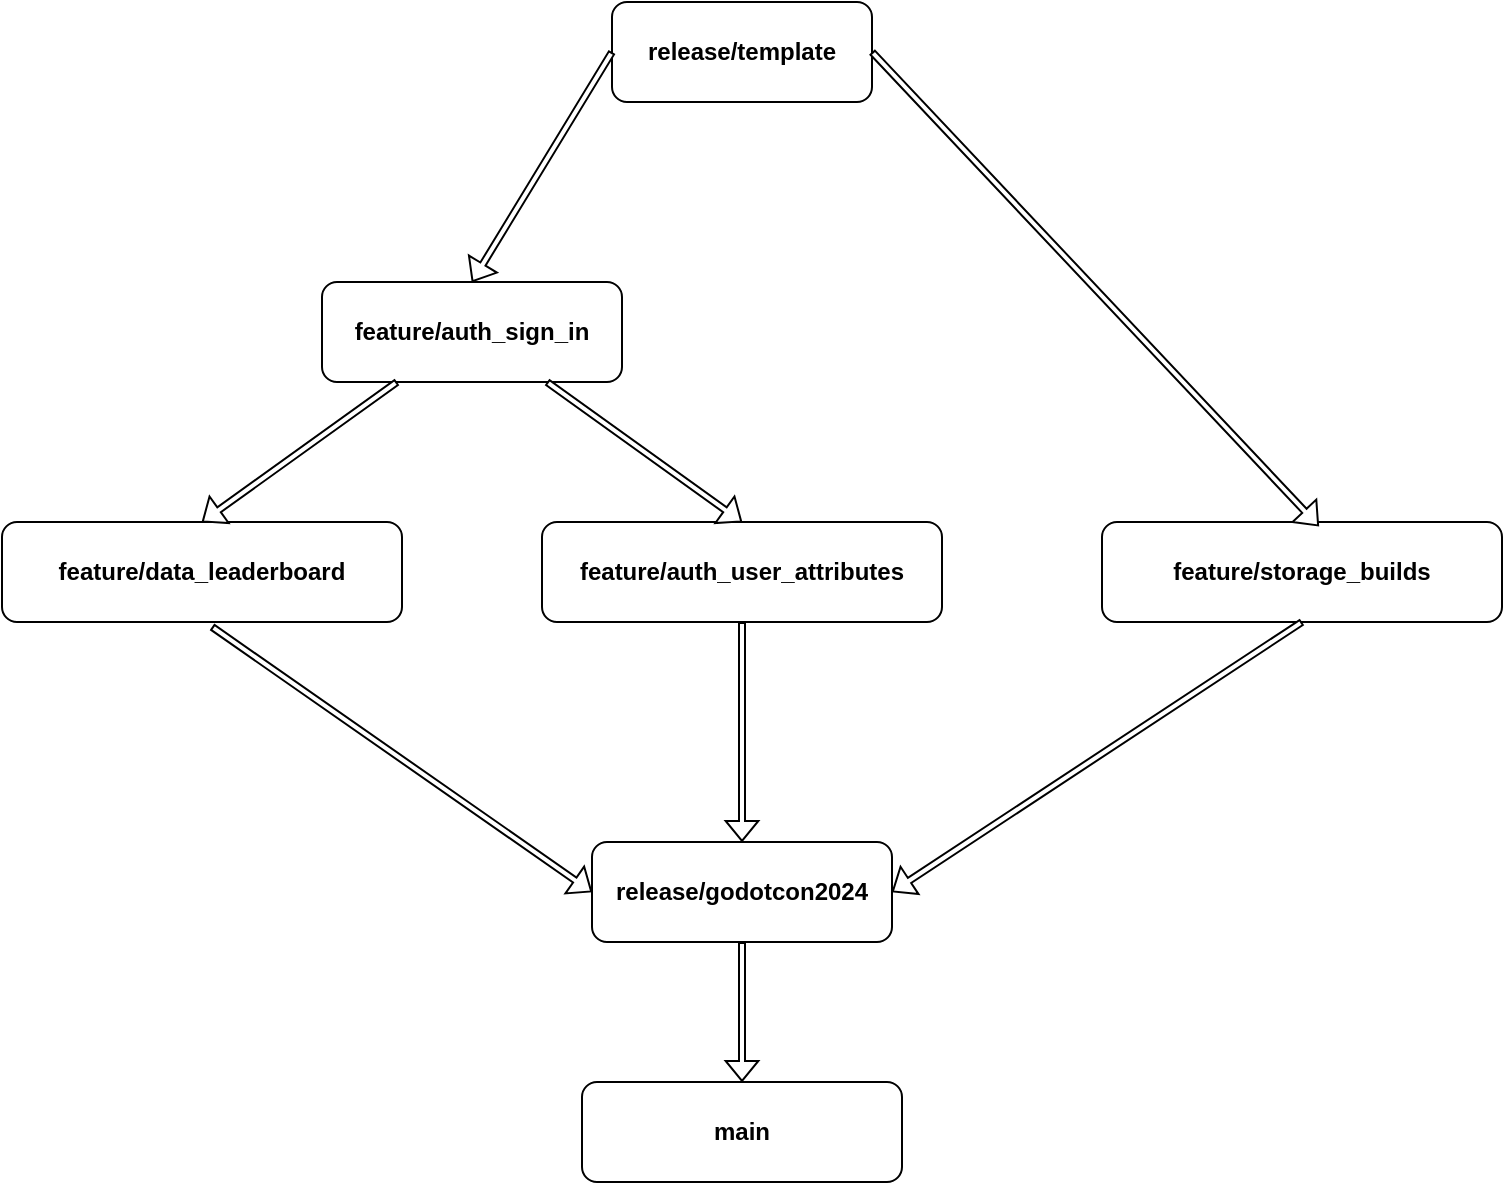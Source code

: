 <mxfile version="22.0.2" type="device">
  <diagram name="Page-1" id="Q82x3liF8xsK6Gd-ohCl">
    <mxGraphModel dx="1281" dy="894" grid="1" gridSize="10" guides="1" tooltips="1" connect="1" arrows="1" fold="1" page="1" pageScale="1" pageWidth="1100" pageHeight="850" math="0" shadow="0">
      <root>
        <mxCell id="0" />
        <mxCell id="1" parent="0" />
        <mxCell id="BhAPsGwhWt6jr_yd0avU-1" value="&lt;b&gt;release/template&lt;/b&gt;" style="rounded=1;whiteSpace=wrap;html=1;" parent="1" vertex="1">
          <mxGeometry x="385" y="60" width="130" height="50" as="geometry" />
        </mxCell>
        <mxCell id="BhAPsGwhWt6jr_yd0avU-2" value="&lt;b&gt;feature/auth_sign_in&lt;br&gt;&lt;/b&gt;" style="rounded=1;whiteSpace=wrap;html=1;" parent="1" vertex="1">
          <mxGeometry x="240" y="200" width="150" height="50" as="geometry" />
        </mxCell>
        <mxCell id="BhAPsGwhWt6jr_yd0avU-5" value="&lt;b&gt;feature/auth_user_attributes&lt;br&gt;&lt;/b&gt;" style="rounded=1;whiteSpace=wrap;html=1;" parent="1" vertex="1">
          <mxGeometry x="350" y="320" width="200" height="50" as="geometry" />
        </mxCell>
        <mxCell id="BhAPsGwhWt6jr_yd0avU-6" value="&lt;b&gt;feature/data_leaderboard&lt;br&gt;&lt;/b&gt;" style="rounded=1;whiteSpace=wrap;html=1;" parent="1" vertex="1">
          <mxGeometry x="80" y="320" width="200" height="50" as="geometry" />
        </mxCell>
        <mxCell id="BhAPsGwhWt6jr_yd0avU-9" value="&lt;b&gt;feature/storage_builds&lt;br&gt;&lt;/b&gt;" style="rounded=1;whiteSpace=wrap;html=1;" parent="1" vertex="1">
          <mxGeometry x="630" y="320" width="200" height="50" as="geometry" />
        </mxCell>
        <mxCell id="BhAPsGwhWt6jr_yd0avU-11" value="&lt;b&gt;release/godotcon2024&lt;/b&gt;" style="rounded=1;whiteSpace=wrap;html=1;" parent="1" vertex="1">
          <mxGeometry x="375" y="480" width="150" height="50" as="geometry" />
        </mxCell>
        <mxCell id="BhAPsGwhWt6jr_yd0avU-16" value="&lt;b&gt;main&lt;/b&gt;" style="rounded=1;whiteSpace=wrap;html=1;" parent="1" vertex="1">
          <mxGeometry x="370" y="600" width="160" height="50" as="geometry" />
        </mxCell>
        <mxCell id="UfW9N3B1QZ9ieUQrlZE8-1" value="" style="shape=flexArrow;endArrow=block;html=1;rounded=0;exitX=0;exitY=0.5;exitDx=0;exitDy=0;entryX=0.5;entryY=0;entryDx=0;entryDy=0;endWidth=12.36;endSize=3;startSize=3;width=3;fillColor=#FFFFFF;" parent="1" source="BhAPsGwhWt6jr_yd0avU-1" target="BhAPsGwhWt6jr_yd0avU-2" edge="1">
          <mxGeometry width="50" height="50" relative="1" as="geometry">
            <mxPoint x="410" y="300" as="sourcePoint" />
            <mxPoint x="460" y="250" as="targetPoint" />
          </mxGeometry>
        </mxCell>
        <mxCell id="UfW9N3B1QZ9ieUQrlZE8-3" value="" style="shape=flexArrow;endArrow=block;html=1;rounded=0;exitX=0.25;exitY=1;exitDx=0;exitDy=0;entryX=0.5;entryY=0;entryDx=0;entryDy=0;endWidth=12.36;endSize=3;startSize=3;width=3;fillColor=#FFFFFF;" parent="1" source="BhAPsGwhWt6jr_yd0avU-2" target="BhAPsGwhWt6jr_yd0avU-6" edge="1">
          <mxGeometry width="50" height="50" relative="1" as="geometry">
            <mxPoint x="470" y="115" as="sourcePoint" />
            <mxPoint x="285" y="210" as="targetPoint" />
          </mxGeometry>
        </mxCell>
        <mxCell id="UfW9N3B1QZ9ieUQrlZE8-4" value="" style="shape=flexArrow;endArrow=block;html=1;rounded=0;exitX=0.75;exitY=1;exitDx=0;exitDy=0;entryX=0.5;entryY=0;entryDx=0;entryDy=0;endWidth=12.36;endSize=3;startSize=3;width=3;fillColor=#FFFFFF;" parent="1" source="BhAPsGwhWt6jr_yd0avU-2" target="BhAPsGwhWt6jr_yd0avU-5" edge="1">
          <mxGeometry width="50" height="50" relative="1" as="geometry">
            <mxPoint x="248" y="260" as="sourcePoint" />
            <mxPoint x="190" y="330" as="targetPoint" />
          </mxGeometry>
        </mxCell>
        <mxCell id="UfW9N3B1QZ9ieUQrlZE8-5" value="" style="shape=flexArrow;endArrow=block;html=1;rounded=0;exitX=0.525;exitY=1.049;exitDx=0;exitDy=0;entryX=0;entryY=0.5;entryDx=0;entryDy=0;endWidth=12.36;endSize=3;startSize=3;width=3;fillColor=#FFFFFF;exitPerimeter=0;" parent="1" source="BhAPsGwhWt6jr_yd0avU-6" target="BhAPsGwhWt6jr_yd0avU-11" edge="1">
          <mxGeometry width="50" height="50" relative="1" as="geometry">
            <mxPoint x="323" y="260" as="sourcePoint" />
            <mxPoint x="498" y="450" as="targetPoint" />
          </mxGeometry>
        </mxCell>
        <mxCell id="UfW9N3B1QZ9ieUQrlZE8-6" value="" style="shape=flexArrow;endArrow=block;html=1;rounded=0;exitX=0.5;exitY=1;exitDx=0;exitDy=0;entryX=1;entryY=0.5;entryDx=0;entryDy=0;endWidth=12.36;endSize=3;startSize=3;width=3;fillColor=#FFFFFF;" parent="1" source="BhAPsGwhWt6jr_yd0avU-9" target="BhAPsGwhWt6jr_yd0avU-11" edge="1">
          <mxGeometry width="50" height="50" relative="1" as="geometry">
            <mxPoint x="195" y="382" as="sourcePoint" />
            <mxPoint x="460" y="475" as="targetPoint" />
          </mxGeometry>
        </mxCell>
        <mxCell id="UfW9N3B1QZ9ieUQrlZE8-7" value="" style="shape=flexArrow;endArrow=block;html=1;rounded=0;exitX=0.5;exitY=1;exitDx=0;exitDy=0;entryX=0.5;entryY=0;entryDx=0;entryDy=0;endWidth=12.36;endSize=3;startSize=3;width=3;fillColor=#FFFFFF;" parent="1" source="BhAPsGwhWt6jr_yd0avU-5" target="BhAPsGwhWt6jr_yd0avU-11" edge="1">
          <mxGeometry width="50" height="50" relative="1" as="geometry">
            <mxPoint x="780" y="260" as="sourcePoint" />
            <mxPoint x="610" y="475" as="targetPoint" />
          </mxGeometry>
        </mxCell>
        <mxCell id="UfW9N3B1QZ9ieUQrlZE8-9" value="" style="shape=flexArrow;endArrow=block;html=1;rounded=0;exitX=1;exitY=0.5;exitDx=0;exitDy=0;entryX=0.542;entryY=0.041;entryDx=0;entryDy=0;endWidth=12.36;endSize=3;startSize=3;width=3;fillColor=#FFFFFF;entryPerimeter=0;" parent="1" source="BhAPsGwhWt6jr_yd0avU-1" target="BhAPsGwhWt6jr_yd0avU-9" edge="1">
          <mxGeometry width="50" height="50" relative="1" as="geometry">
            <mxPoint x="800" y="280" as="sourcePoint" />
            <mxPoint x="630" y="495" as="targetPoint" />
          </mxGeometry>
        </mxCell>
        <mxCell id="UfW9N3B1QZ9ieUQrlZE8-10" value="" style="shape=flexArrow;endArrow=block;html=1;rounded=0;exitX=0.5;exitY=1;exitDx=0;exitDy=0;entryX=0.5;entryY=0;entryDx=0;entryDy=0;endWidth=12.36;endSize=3;startSize=3;width=3;fillColor=#FFFFFF;entryPerimeter=0;" parent="1" source="BhAPsGwhWt6jr_yd0avU-11" target="BhAPsGwhWt6jr_yd0avU-16" edge="1">
          <mxGeometry width="50" height="50" relative="1" as="geometry">
            <mxPoint x="810" y="290" as="sourcePoint" />
            <mxPoint x="640" y="505" as="targetPoint" />
          </mxGeometry>
        </mxCell>
      </root>
    </mxGraphModel>
  </diagram>
</mxfile>
